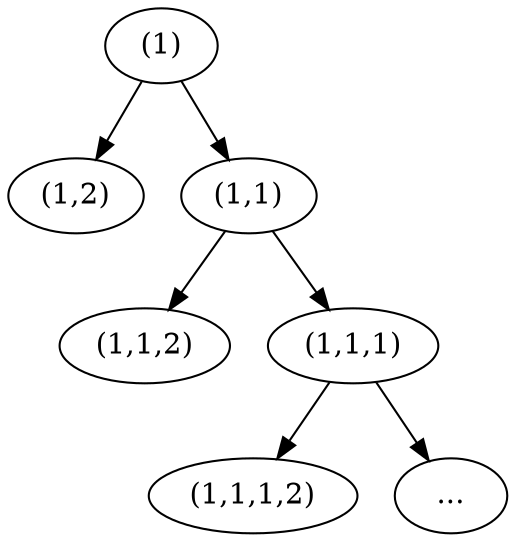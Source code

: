 digraph g {
a [label="(1)"]
b [label="(1,2)"]; a -> b
c [label="(1,1)"]; a -> c
d [label="(1,1,2)"]; c -> d
e [label="(1,1,1)"]; c -> e
f [label="(1,1,1,2)"]; e -> f
g [label="..."]; e -> g
}

